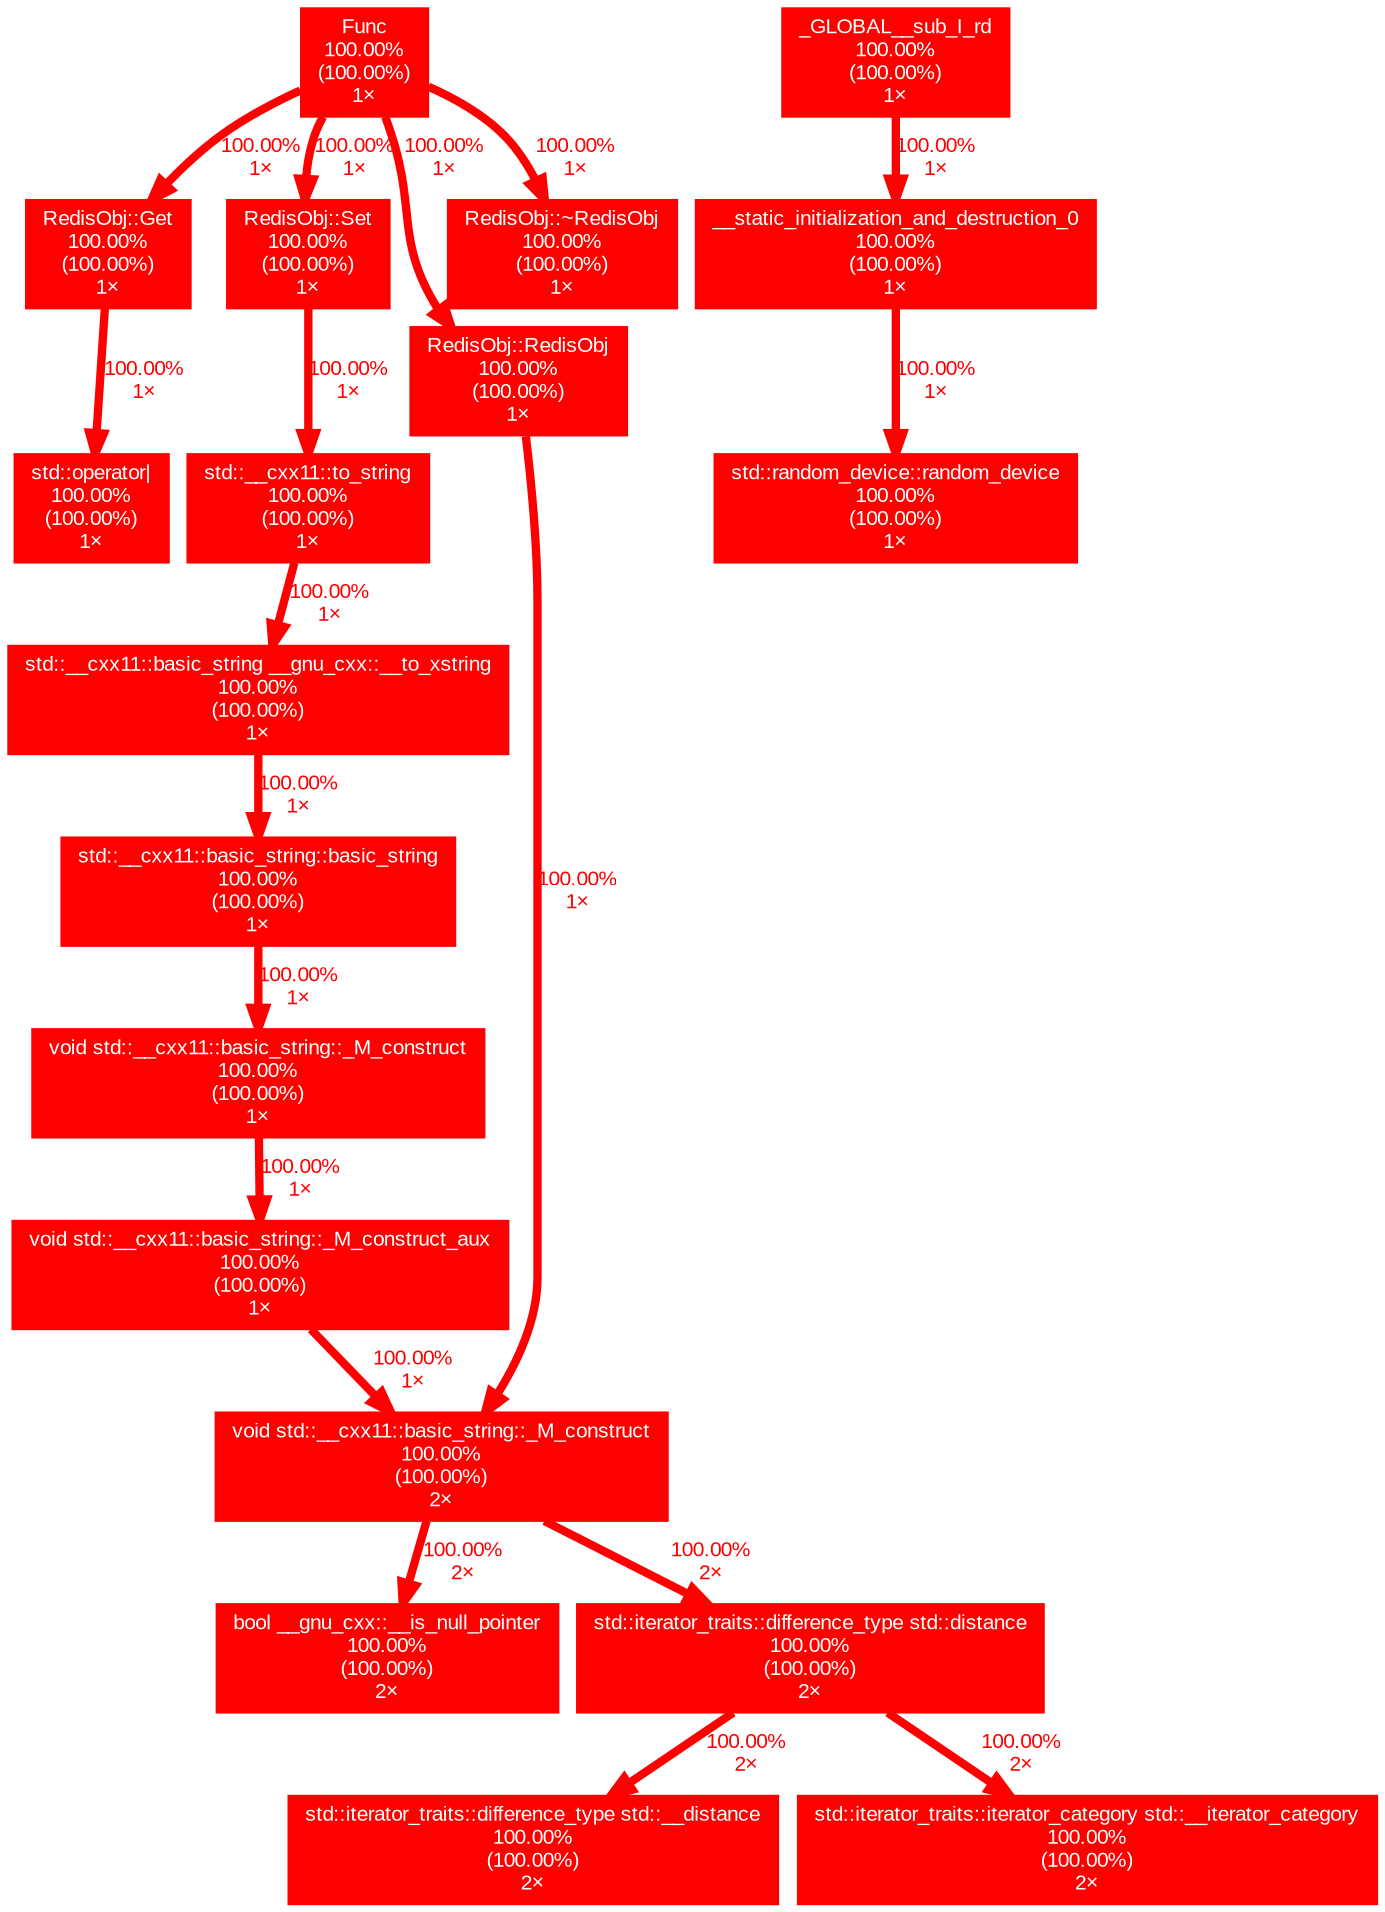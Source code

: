 digraph {
	graph [fontname=Arial, nodesep=0.125, ranksep=0.25];
	node [fontcolor=white, fontname=Arial, height=0, shape=box, style=filled, width=0];
	edge [fontname=Arial];
	8 [color="#ff0000", fontcolor="#ffffff", fontsize="10.00", label="bool __gnu_cxx::__is_null_pointer\n100.00%\n(100.00%)\n2×"];
	9 [color="#ff0000", fontcolor="#ffffff", fontsize="10.00", label="void std::__cxx11::basic_string::_M_construct\n100.00%\n(100.00%)\n2×"];
	9 -> 8 [arrowsize="1.00", color="#ff0000", fontcolor="#ff0000", fontsize="10.00", label="100.00%\n2×", labeldistance="4.00", penwidth="4.00"];
	9 -> 12 [arrowsize="1.00", color="#ff0000", fontcolor="#ff0000", fontsize="10.00", label="100.00%\n2×", labeldistance="4.00", penwidth="4.00"];
	10 [color="#ff0000", fontcolor="#ffffff", fontsize="10.00", label="std::iterator_traits::difference_type std::__distance\n100.00%\n(100.00%)\n2×"];
	11 [color="#ff0000", fontcolor="#ffffff", fontsize="10.00", label="std::iterator_traits::iterator_category std::__iterator_category\n100.00%\n(100.00%)\n2×"];
	12 [color="#ff0000", fontcolor="#ffffff", fontsize="10.00", label="std::iterator_traits::difference_type std::distance\n100.00%\n(100.00%)\n2×"];
	12 -> 10 [arrowsize="1.00", color="#ff0000", fontcolor="#ff0000", fontsize="10.00", label="100.00%\n2×", labeldistance="4.00", penwidth="4.00"];
	12 -> 11 [arrowsize="1.00", color="#ff0000", fontcolor="#ff0000", fontsize="10.00", label="100.00%\n2×", labeldistance="4.00", penwidth="4.00"];
	13 [color="#ff0000", fontcolor="#ffffff", fontsize="10.00", label="_GLOBAL__sub_I_rd\n100.00%\n(100.00%)\n1×"];
	13 -> 14 [arrowsize="1.00", color="#ff0000", fontcolor="#ff0000", fontsize="10.00", label="100.00%\n1×", labeldistance="4.00", penwidth="4.00"];
	14 [color="#ff0000", fontcolor="#ffffff", fontsize="10.00", label="__static_initialization_and_destruction_0\n100.00%\n(100.00%)\n1×"];
	14 -> 21 [arrowsize="1.00", color="#ff0000", fontcolor="#ff0000", fontsize="10.00", label="100.00%\n1×", labeldistance="4.00", penwidth="4.00"];
	15 [color="#ff0000", fontcolor="#ffffff", fontsize="10.00", label="Func\n100.00%\n(100.00%)\n1×"];
	15 -> 16 [arrowsize="1.00", color="#ff0000", fontcolor="#ff0000", fontsize="10.00", label="100.00%\n1×", labeldistance="4.00", penwidth="4.00"];
	15 -> 17 [arrowsize="1.00", color="#ff0000", fontcolor="#ff0000", fontsize="10.00", label="100.00%\n1×", labeldistance="4.00", penwidth="4.00"];
	15 -> 18 [arrowsize="1.00", color="#ff0000", fontcolor="#ff0000", fontsize="10.00", label="100.00%\n1×", labeldistance="4.00", penwidth="4.00"];
	15 -> 19 [arrowsize="1.00", color="#ff0000", fontcolor="#ff0000", fontsize="10.00", label="100.00%\n1×", labeldistance="4.00", penwidth="4.00"];
	16 [color="#ff0000", fontcolor="#ffffff", fontsize="10.00", label="RedisObj::Get\n100.00%\n(100.00%)\n1×"];
	16 -> 26 [arrowsize="1.00", color="#ff0000", fontcolor="#ff0000", fontsize="10.00", label="100.00%\n1×", labeldistance="4.00", penwidth="4.00"];
	17 [color="#ff0000", fontcolor="#ffffff", fontsize="10.00", label="RedisObj::Set\n100.00%\n(100.00%)\n1×"];
	17 -> 25 [arrowsize="1.00", color="#ff0000", fontcolor="#ff0000", fontsize="10.00", label="100.00%\n1×", labeldistance="4.00", penwidth="4.00"];
	18 [color="#ff0000", fontcolor="#ffffff", fontsize="10.00", label="RedisObj::RedisObj\n100.00%\n(100.00%)\n1×"];
	18 -> 9 [arrowsize="1.00", color="#ff0000", fontcolor="#ff0000", fontsize="10.00", label="100.00%\n1×", labeldistance="4.00", penwidth="4.00"];
	19 [color="#ff0000", fontcolor="#ffffff", fontsize="10.00", label="RedisObj::~RedisObj\n100.00%\n(100.00%)\n1×"];
	20 [color="#ff0000", fontcolor="#ffffff", fontsize="10.00", label="std::__cxx11::basic_string __gnu_cxx::__to_xstring\n100.00%\n(100.00%)\n1×"];
	20 -> 24 [arrowsize="1.00", color="#ff0000", fontcolor="#ff0000", fontsize="10.00", label="100.00%\n1×", labeldistance="4.00", penwidth="4.00"];
	21 [color="#ff0000", fontcolor="#ffffff", fontsize="10.00", label="std::random_device::random_device\n100.00%\n(100.00%)\n1×"];
	22 [color="#ff0000", fontcolor="#ffffff", fontsize="10.00", label="void std::__cxx11::basic_string::_M_construct\n100.00%\n(100.00%)\n1×"];
	22 -> 23 [arrowsize="1.00", color="#ff0000", fontcolor="#ff0000", fontsize="10.00", label="100.00%\n1×", labeldistance="4.00", penwidth="4.00"];
	23 [color="#ff0000", fontcolor="#ffffff", fontsize="10.00", label="void std::__cxx11::basic_string::_M_construct_aux\n100.00%\n(100.00%)\n1×"];
	23 -> 9 [arrowsize="1.00", color="#ff0000", fontcolor="#ff0000", fontsize="10.00", label="100.00%\n1×", labeldistance="4.00", penwidth="4.00"];
	24 [color="#ff0000", fontcolor="#ffffff", fontsize="10.00", label="std::__cxx11::basic_string::basic_string\n100.00%\n(100.00%)\n1×"];
	24 -> 22 [arrowsize="1.00", color="#ff0000", fontcolor="#ff0000", fontsize="10.00", label="100.00%\n1×", labeldistance="4.00", penwidth="4.00"];
	25 [color="#ff0000", fontcolor="#ffffff", fontsize="10.00", label="std::__cxx11::to_string\n100.00%\n(100.00%)\n1×"];
	25 -> 20 [arrowsize="1.00", color="#ff0000", fontcolor="#ff0000", fontsize="10.00", label="100.00%\n1×", labeldistance="4.00", penwidth="4.00"];
	26 [color="#ff0000", fontcolor="#ffffff", fontsize="10.00", label="std::operator|\n100.00%\n(100.00%)\n1×"];
}

